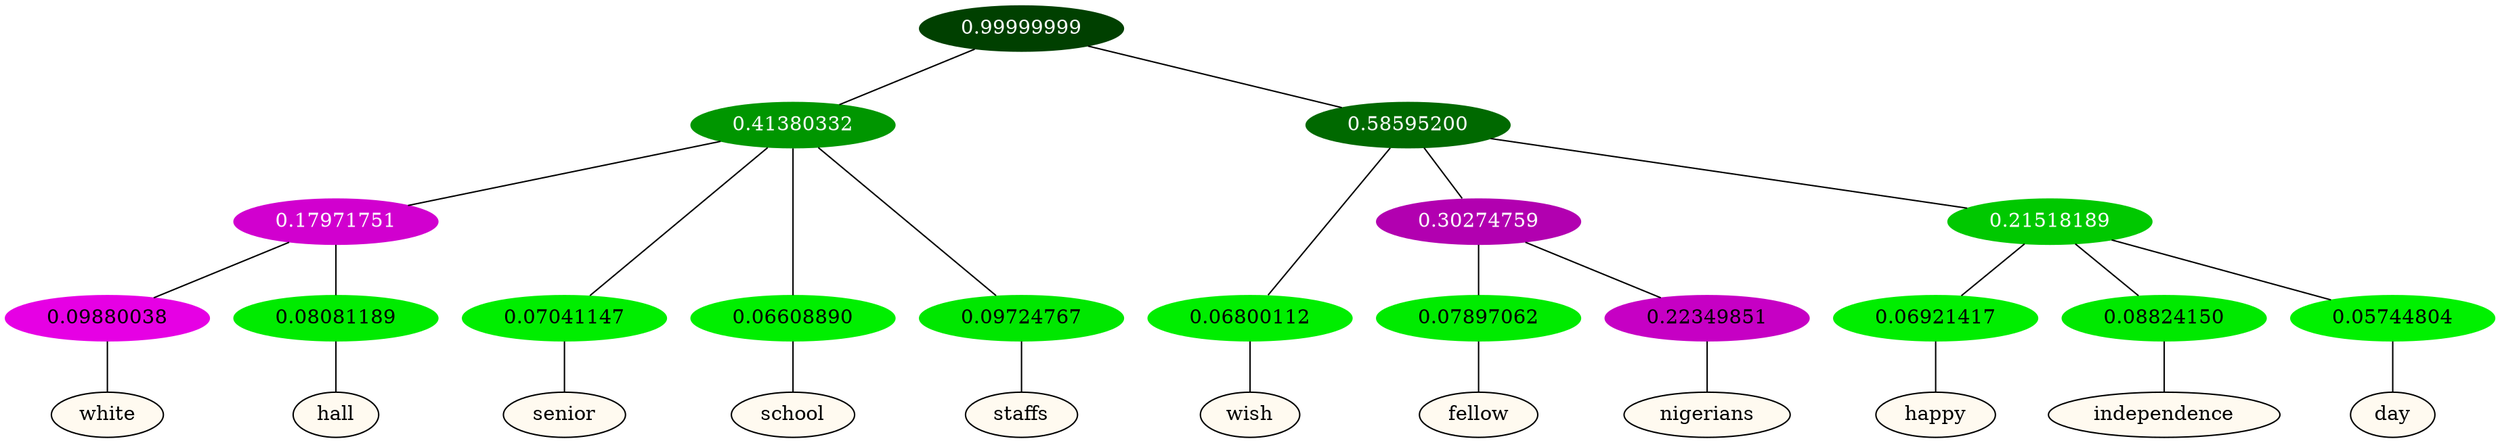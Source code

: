 graph {
	node [format=png height=0.15 nodesep=0.001 ordering=out overlap=prism overlap_scaling=0.01 ranksep=0.001 ratio=0.2 style=filled width=0.15]
	{
		rank=same
		a_w_10 [label=white color=black fillcolor=floralwhite style="filled,solid"]
		a_w_11 [label=hall color=black fillcolor=floralwhite style="filled,solid"]
		a_w_4 [label=senior color=black fillcolor=floralwhite style="filled,solid"]
		a_w_5 [label=school color=black fillcolor=floralwhite style="filled,solid"]
		a_w_6 [label=staffs color=black fillcolor=floralwhite style="filled,solid"]
		a_w_7 [label=wish color=black fillcolor=floralwhite style="filled,solid"]
		a_w_12 [label=fellow color=black fillcolor=floralwhite style="filled,solid"]
		a_w_13 [label=nigerians color=black fillcolor=floralwhite style="filled,solid"]
		a_w_14 [label=happy color=black fillcolor=floralwhite style="filled,solid"]
		a_w_15 [label=independence color=black fillcolor=floralwhite style="filled,solid"]
		a_w_16 [label=day color=black fillcolor=floralwhite style="filled,solid"]
	}
	a_n_10 -- a_w_10
	a_n_11 -- a_w_11
	a_n_4 -- a_w_4
	a_n_5 -- a_w_5
	a_n_6 -- a_w_6
	a_n_7 -- a_w_7
	a_n_12 -- a_w_12
	a_n_13 -- a_w_13
	a_n_14 -- a_w_14
	a_n_15 -- a_w_15
	a_n_16 -- a_w_16
	{
		rank=same
		a_n_10 [label=0.09880038 color="0.835 1.000 0.901" fontcolor=black]
		a_n_11 [label=0.08081189 color="0.334 1.000 0.919" fontcolor=black]
		a_n_4 [label=0.07041147 color="0.334 1.000 0.930" fontcolor=black]
		a_n_5 [label=0.06608890 color="0.334 1.000 0.934" fontcolor=black]
		a_n_6 [label=0.09724767 color="0.334 1.000 0.903" fontcolor=black]
		a_n_7 [label=0.06800112 color="0.334 1.000 0.932" fontcolor=black]
		a_n_12 [label=0.07897062 color="0.334 1.000 0.921" fontcolor=black]
		a_n_13 [label=0.22349851 color="0.835 1.000 0.777" fontcolor=black]
		a_n_14 [label=0.06921417 color="0.334 1.000 0.931" fontcolor=black]
		a_n_15 [label=0.08824150 color="0.334 1.000 0.912" fontcolor=black]
		a_n_16 [label=0.05744804 color="0.334 1.000 0.943" fontcolor=black]
	}
	a_n_0 [label=0.99999999 color="0.334 1.000 0.250" fontcolor=grey99]
	a_n_1 [label=0.41380332 color="0.334 1.000 0.586" fontcolor=grey99]
	a_n_0 -- a_n_1
	a_n_2 [label=0.58595200 color="0.334 1.000 0.414" fontcolor=grey99]
	a_n_0 -- a_n_2
	a_n_3 [label=0.17971751 color="0.835 1.000 0.820" fontcolor=grey99]
	a_n_1 -- a_n_3
	a_n_1 -- a_n_4
	a_n_1 -- a_n_5
	a_n_1 -- a_n_6
	a_n_2 -- a_n_7
	a_n_8 [label=0.30274759 color="0.835 1.000 0.697" fontcolor=grey99]
	a_n_2 -- a_n_8
	a_n_9 [label=0.21518189 color="0.334 1.000 0.785" fontcolor=grey99]
	a_n_2 -- a_n_9
	a_n_3 -- a_n_10
	a_n_3 -- a_n_11
	a_n_8 -- a_n_12
	a_n_8 -- a_n_13
	a_n_9 -- a_n_14
	a_n_9 -- a_n_15
	a_n_9 -- a_n_16
}

